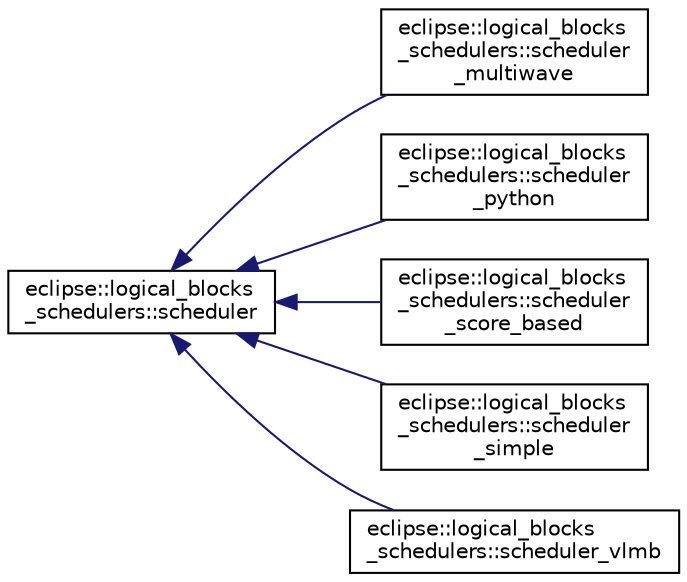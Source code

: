 digraph "Graphical Class Hierarchy"
{
  edge [fontname="Helvetica",fontsize="10",labelfontname="Helvetica",labelfontsize="10"];
  node [fontname="Helvetica",fontsize="10",shape=record];
  rankdir="LR";
  Node1 [label="eclipse::logical_blocks\l_schedulers::scheduler",height=0.2,width=0.4,color="black", fillcolor="white", style="filled",URL="$classeclipse_1_1logical__blocks__schedulers_1_1scheduler.html"];
  Node1 -> Node2 [dir="back",color="midnightblue",fontsize="10",style="solid",fontname="Helvetica"];
  Node2 [label="eclipse::logical_blocks\l_schedulers::scheduler\l_multiwave",height=0.2,width=0.4,color="black", fillcolor="white", style="filled",URL="$classeclipse_1_1logical__blocks__schedulers_1_1scheduler__multiwave.html"];
  Node1 -> Node3 [dir="back",color="midnightblue",fontsize="10",style="solid",fontname="Helvetica"];
  Node3 [label="eclipse::logical_blocks\l_schedulers::scheduler\l_python",height=0.2,width=0.4,color="black", fillcolor="white", style="filled",URL="$classeclipse_1_1logical__blocks__schedulers_1_1scheduler__python.html"];
  Node1 -> Node4 [dir="back",color="midnightblue",fontsize="10",style="solid",fontname="Helvetica"];
  Node4 [label="eclipse::logical_blocks\l_schedulers::scheduler\l_score_based",height=0.2,width=0.4,color="black", fillcolor="white", style="filled",URL="$classeclipse_1_1logical__blocks__schedulers_1_1scheduler__score__based.html"];
  Node1 -> Node5 [dir="back",color="midnightblue",fontsize="10",style="solid",fontname="Helvetica"];
  Node5 [label="eclipse::logical_blocks\l_schedulers::scheduler\l_simple",height=0.2,width=0.4,color="black", fillcolor="white", style="filled",URL="$classeclipse_1_1logical__blocks__schedulers_1_1scheduler__simple.html"];
  Node1 -> Node6 [dir="back",color="midnightblue",fontsize="10",style="solid",fontname="Helvetica"];
  Node6 [label="eclipse::logical_blocks\l_schedulers::scheduler_vlmb",height=0.2,width=0.4,color="black", fillcolor="white", style="filled",URL="$classeclipse_1_1logical__blocks__schedulers_1_1scheduler__vlmb.html"];
}
